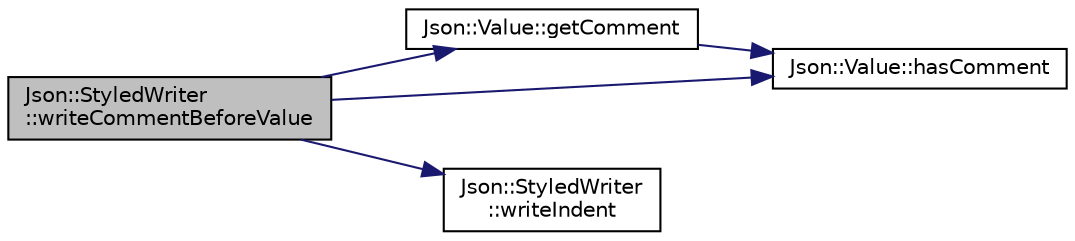 digraph "Json::StyledWriter::writeCommentBeforeValue"
{
 // LATEX_PDF_SIZE
  edge [fontname="Helvetica",fontsize="10",labelfontname="Helvetica",labelfontsize="10"];
  node [fontname="Helvetica",fontsize="10",shape=record];
  rankdir="LR";
  Node1 [label="Json::StyledWriter\l::writeCommentBeforeValue",height=0.2,width=0.4,color="black", fillcolor="grey75", style="filled", fontcolor="black",tooltip=" "];
  Node1 -> Node2 [color="midnightblue",fontsize="10",style="solid",fontname="Helvetica"];
  Node2 [label="Json::Value::getComment",height=0.2,width=0.4,color="black", fillcolor="white", style="filled",URL="$class_json_1_1_value.html#a82817229a986f0b254e31d5c83066ffe",tooltip="Include delimiters and embedded newlines."];
  Node2 -> Node3 [color="midnightblue",fontsize="10",style="solid",fontname="Helvetica"];
  Node3 [label="Json::Value::hasComment",height=0.2,width=0.4,color="black", fillcolor="white", style="filled",URL="$class_json_1_1_value.html#a65d8e3ab6a5871cbd019a3e0f0b944a3",tooltip=" "];
  Node1 -> Node3 [color="midnightblue",fontsize="10",style="solid",fontname="Helvetica"];
  Node1 -> Node4 [color="midnightblue",fontsize="10",style="solid",fontname="Helvetica"];
  Node4 [label="Json::StyledWriter\l::writeIndent",height=0.2,width=0.4,color="black", fillcolor="white", style="filled",URL="$class_json_1_1_styled_writer.html#a885f4bfb5701896d60eee6716d2db7e4",tooltip=" "];
}
